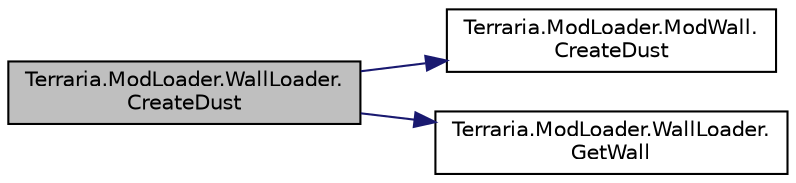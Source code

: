 digraph "Terraria.ModLoader.WallLoader.CreateDust"
{
 // LATEX_PDF_SIZE
  edge [fontname="Helvetica",fontsize="10",labelfontname="Helvetica",labelfontsize="10"];
  node [fontname="Helvetica",fontsize="10",shape=record];
  rankdir="LR";
  Node1 [label="Terraria.ModLoader.WallLoader.\lCreateDust",height=0.2,width=0.4,color="black", fillcolor="grey75", style="filled", fontcolor="black",tooltip=" "];
  Node1 -> Node2 [color="midnightblue",fontsize="10",style="solid",fontname="Helvetica"];
  Node2 [label="Terraria.ModLoader.ModWall.\lCreateDust",height=0.2,width=0.4,color="black", fillcolor="white", style="filled",URL="$class_terraria_1_1_mod_loader_1_1_mod_wall.html#acd08a8791f6e0357c0dec43e386ad509",tooltip="Allows you to modify the default type of dust created when the wall at the given coordinates is hit...."];
  Node1 -> Node3 [color="midnightblue",fontsize="10",style="solid",fontname="Helvetica"];
  Node3 [label="Terraria.ModLoader.WallLoader.\lGetWall",height=0.2,width=0.4,color="black", fillcolor="white", style="filled",URL="$class_terraria_1_1_mod_loader_1_1_wall_loader.html#a52a7457356cd330af2425e371a0cdc49",tooltip="Gets the ModWall instance with the given type. If no ModWall with the given type exists,..."];
}
